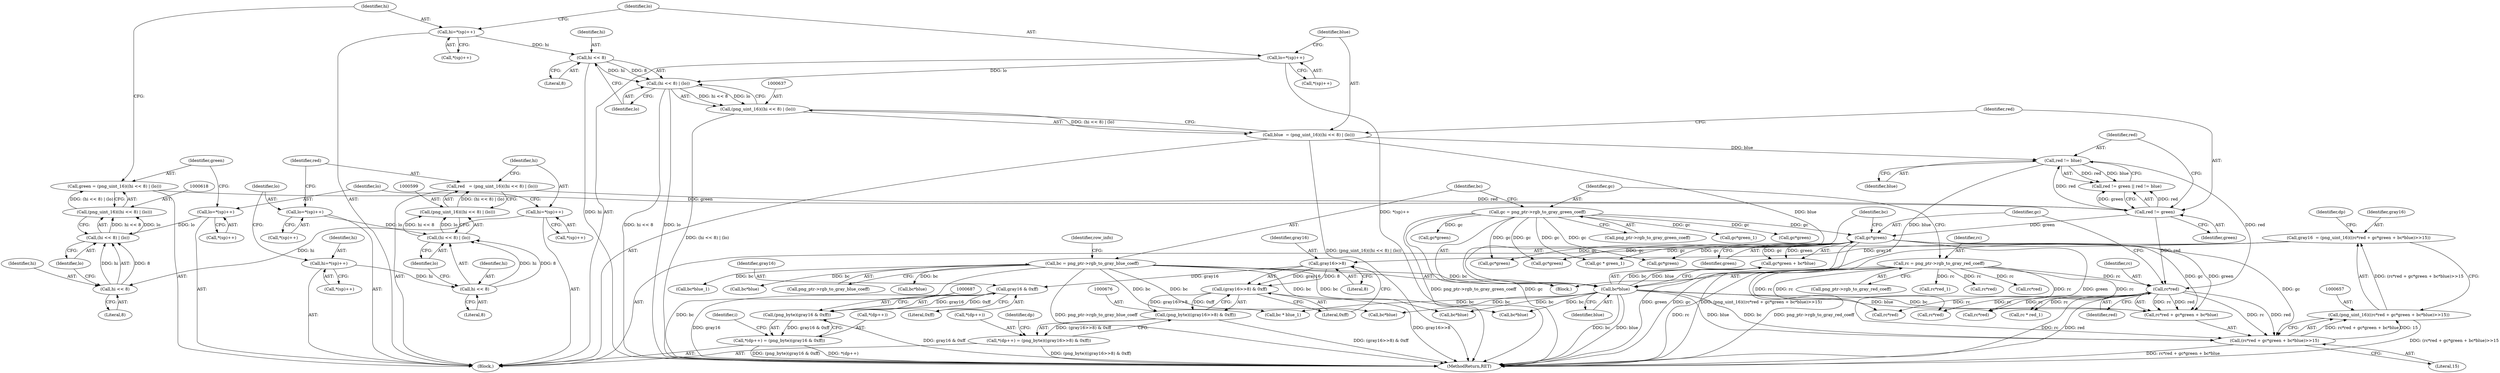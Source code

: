 digraph "0_Chrome_7f3d85b096f66870a15b37c2f40b219b2e292693_9@integer" {
"1000654" [label="(Call,gray16  = (png_uint_16)((rc*red + gc*green + bc*blue)>>15))"];
"1000656" [label="(Call,(png_uint_16)((rc*red + gc*green + bc*blue)>>15))"];
"1000658" [label="(Call,(rc*red + gc*green + bc*blue)>>15)"];
"1000660" [label="(Call,rc*red)"];
"1000127" [label="(Call,rc = png_ptr->rgb_to_gray_red_coeff)"];
"1000645" [label="(Call,red != green)"];
"1000596" [label="(Call,red   = (png_uint_16)((hi << 8) | (lo)))"];
"1000598" [label="(Call,(png_uint_16)((hi << 8) | (lo)))"];
"1000600" [label="(Call,(hi << 8) | (lo))"];
"1000601" [label="(Call,hi << 8)"];
"1000586" [label="(Call,hi=*(sp)++)"];
"1000591" [label="(Call,lo=*(sp)++)"];
"1000615" [label="(Call,green = (png_uint_16)((hi << 8) | (lo)))"];
"1000617" [label="(Call,(png_uint_16)((hi << 8) | (lo)))"];
"1000619" [label="(Call,(hi << 8) | (lo))"];
"1000620" [label="(Call,hi << 8)"];
"1000605" [label="(Call,hi=*(sp)++)"];
"1000610" [label="(Call,lo=*(sp)++)"];
"1000648" [label="(Call,red != blue)"];
"1000634" [label="(Call,blue  = (png_uint_16)((hi << 8) | (lo)))"];
"1000636" [label="(Call,(png_uint_16)((hi << 8) | (lo)))"];
"1000638" [label="(Call,(hi << 8) | (lo))"];
"1000639" [label="(Call,hi << 8)"];
"1000624" [label="(Call,hi=*(sp)++)"];
"1000629" [label="(Call,lo=*(sp)++)"];
"1000664" [label="(Call,gc*green)"];
"1000133" [label="(Call,gc = png_ptr->rgb_to_gray_green_coeff)"];
"1000667" [label="(Call,bc*blue)"];
"1000139" [label="(Call,bc = png_ptr->rgb_to_gray_blue_coeff)"];
"1000678" [label="(Call,gray16>>8)"];
"1000677" [label="(Call,(gray16>>8) & 0xff)"];
"1000675" [label="(Call,(png_byte)((gray16>>8) & 0xff))"];
"1000671" [label="(Call,*(dp++) = (png_byte)((gray16>>8) & 0xff))"];
"1000688" [label="(Call,gray16 & 0xff)"];
"1000686" [label="(Call,(png_byte)(gray16 & 0xff))"];
"1000682" [label="(Call,*(dp++) = (png_byte)(gray16 & 0xff))"];
"1000509" [label="(Call,rc*red_1)"];
"1000326" [label="(Call,bc*blue)"];
"1000128" [label="(Identifier,rc)"];
"1000862" [label="(Call,rc*red)"];
"1000646" [label="(Identifier,red)"];
"1000866" [label="(Call,gc*green)"];
"1000681" [label="(Literal,0xff)"];
"1000610" [label="(Call,lo=*(sp)++)"];
"1000661" [label="(Identifier,rc)"];
"1000141" [label="(Call,png_ptr->rgb_to_gray_blue_coeff)"];
"1000671" [label="(Call,*(dp++) = (png_byte)((gray16>>8) & 0xff))"];
"1000688" [label="(Call,gray16 & 0xff)"];
"1000636" [label="(Call,(png_uint_16)((hi << 8) | (lo)))"];
"1000591" [label="(Call,lo=*(sp)++)"];
"1001208" [label="(Call,gc*green)"];
"1001211" [label="(Call,bc*blue)"];
"1000664" [label="(Call,gc*green)"];
"1000678" [label="(Call,gray16>>8)"];
"1000635" [label="(Identifier,blue)"];
"1000690" [label="(Literal,0xff)"];
"1000592" [label="(Identifier,lo)"];
"1000587" [label="(Identifier,hi)"];
"1000241" [label="(Call,rc*red)"];
"1000634" [label="(Call,blue  = (png_uint_16)((hi << 8) | (lo)))"];
"1000578" [label="(Identifier,i)"];
"1000639" [label="(Call,hi << 8)"];
"1000647" [label="(Identifier,green)"];
"1000669" [label="(Identifier,blue)"];
"1001204" [label="(Call,rc*red)"];
"1000675" [label="(Call,(png_byte)((gray16>>8) & 0xff))"];
"1001057" [label="(Call,bc * blue_1)"];
"1000685" [label="(Identifier,dp)"];
"1000791" [label="(Call,gc*green)"];
"1000683" [label="(Call,*(dp++))"];
"1000597" [label="(Identifier,red)"];
"1000319" [label="(Call,rc*red)"];
"1000649" [label="(Identifier,red)"];
"1000617" [label="(Call,(png_uint_16)((hi << 8) | (lo)))"];
"1000593" [label="(Call,*(sp)++)"];
"1000603" [label="(Literal,8)"];
"1000513" [label="(Call,gc*green_1)"];
"1000248" [label="(Call,bc*blue)"];
"1000605" [label="(Call,hi=*(sp)++)"];
"1000323" [label="(Call,gc*green)"];
"1000596" [label="(Call,red   = (png_uint_16)((hi << 8) | (lo)))"];
"1000626" [label="(Call,*(sp)++)"];
"1000787" [label="(Call,rc*red)"];
"1000650" [label="(Identifier,blue)"];
"1000672" [label="(Call,*(dp++))"];
"1000631" [label="(Call,*(sp)++)"];
"1000245" [label="(Call,gc*green)"];
"1000588" [label="(Call,*(sp)++)"];
"1000869" [label="(Call,bc*blue)"];
"1000619" [label="(Call,(hi << 8) | (lo))"];
"1000642" [label="(Identifier,lo)"];
"1000682" [label="(Call,*(dp++) = (png_byte)(gray16 & 0xff))"];
"1000644" [label="(Call,red != green || red != blue)"];
"1000607" [label="(Call,*(sp)++)"];
"1000670" [label="(Literal,15)"];
"1000624" [label="(Call,hi=*(sp)++)"];
"1000794" [label="(Call,bc*blue)"];
"1000648" [label="(Call,red != blue)"];
"1000677" [label="(Call,(gray16>>8) & 0xff)"];
"1000658" [label="(Call,(rc*red + gc*green + bc*blue)>>15)"];
"1000586" [label="(Call,hi=*(sp)++)"];
"1000602" [label="(Identifier,hi)"];
"1000622" [label="(Literal,8)"];
"1000666" [label="(Identifier,green)"];
"1000629" [label="(Call,lo=*(sp)++)"];
"1000600" [label="(Call,(hi << 8) | (lo))"];
"1000604" [label="(Identifier,lo)"];
"1001050" [label="(Call,rc * red_1)"];
"1000147" [label="(Identifier,row_info)"];
"1000656" [label="(Call,(png_uint_16)((rc*red + gc*green + bc*blue)>>15))"];
"1000621" [label="(Identifier,hi)"];
"1000611" [label="(Identifier,lo)"];
"1000133" [label="(Call,gc = png_ptr->rgb_to_gray_green_coeff)"];
"1000127" [label="(Call,rc = png_ptr->rgb_to_gray_red_coeff)"];
"1000623" [label="(Identifier,lo)"];
"1000655" [label="(Identifier,gray16)"];
"1000679" [label="(Identifier,gray16)"];
"1000665" [label="(Identifier,gc)"];
"1001285" [label="(MethodReturn,RET)"];
"1000134" [label="(Identifier,gc)"];
"1000689" [label="(Identifier,gray16)"];
"1000516" [label="(Call,bc*blue_1)"];
"1001054" [label="(Call,gc * green_1)"];
"1000601" [label="(Call,hi << 8)"];
"1000663" [label="(Call,gc*green + bc*blue)"];
"1000662" [label="(Identifier,red)"];
"1000686" [label="(Call,(png_byte)(gray16 & 0xff))"];
"1000579" [label="(Block,)"];
"1000680" [label="(Literal,8)"];
"1000612" [label="(Call,*(sp)++)"];
"1000667" [label="(Call,bc*blue)"];
"1000674" [label="(Identifier,dp)"];
"1000139" [label="(Call,bc = png_ptr->rgb_to_gray_blue_coeff)"];
"1000660" [label="(Call,rc*red)"];
"1000140" [label="(Identifier,bc)"];
"1000616" [label="(Identifier,green)"];
"1000135" [label="(Call,png_ptr->rgb_to_gray_green_coeff)"];
"1000129" [label="(Call,png_ptr->rgb_to_gray_red_coeff)"];
"1000638" [label="(Call,(hi << 8) | (lo))"];
"1000125" [label="(Block,)"];
"1000630" [label="(Identifier,lo)"];
"1000659" [label="(Call,rc*red + gc*green + bc*blue)"];
"1000645" [label="(Call,red != green)"];
"1000620" [label="(Call,hi << 8)"];
"1000654" [label="(Call,gray16  = (png_uint_16)((rc*red + gc*green + bc*blue)>>15))"];
"1000625" [label="(Identifier,hi)"];
"1000598" [label="(Call,(png_uint_16)((hi << 8) | (lo)))"];
"1000640" [label="(Identifier,hi)"];
"1000668" [label="(Identifier,bc)"];
"1000606" [label="(Identifier,hi)"];
"1000615" [label="(Call,green = (png_uint_16)((hi << 8) | (lo)))"];
"1000641" [label="(Literal,8)"];
"1000654" -> "1000579"  [label="AST: "];
"1000654" -> "1000656"  [label="CFG: "];
"1000655" -> "1000654"  [label="AST: "];
"1000656" -> "1000654"  [label="AST: "];
"1000674" -> "1000654"  [label="CFG: "];
"1000654" -> "1001285"  [label="DDG: (png_uint_16)((rc*red + gc*green + bc*blue)>>15)"];
"1000656" -> "1000654"  [label="DDG: (rc*red + gc*green + bc*blue)>>15"];
"1000654" -> "1000678"  [label="DDG: gray16"];
"1000656" -> "1000658"  [label="CFG: "];
"1000657" -> "1000656"  [label="AST: "];
"1000658" -> "1000656"  [label="AST: "];
"1000656" -> "1001285"  [label="DDG: (rc*red + gc*green + bc*blue)>>15"];
"1000658" -> "1000656"  [label="DDG: rc*red + gc*green + bc*blue"];
"1000658" -> "1000656"  [label="DDG: 15"];
"1000658" -> "1000670"  [label="CFG: "];
"1000659" -> "1000658"  [label="AST: "];
"1000670" -> "1000658"  [label="AST: "];
"1000658" -> "1001285"  [label="DDG: rc*red + gc*green + bc*blue"];
"1000660" -> "1000658"  [label="DDG: rc"];
"1000660" -> "1000658"  [label="DDG: red"];
"1000664" -> "1000658"  [label="DDG: gc"];
"1000664" -> "1000658"  [label="DDG: green"];
"1000667" -> "1000658"  [label="DDG: bc"];
"1000667" -> "1000658"  [label="DDG: blue"];
"1000660" -> "1000659"  [label="AST: "];
"1000660" -> "1000662"  [label="CFG: "];
"1000661" -> "1000660"  [label="AST: "];
"1000662" -> "1000660"  [label="AST: "];
"1000665" -> "1000660"  [label="CFG: "];
"1000660" -> "1001285"  [label="DDG: rc"];
"1000660" -> "1001285"  [label="DDG: red"];
"1000660" -> "1000659"  [label="DDG: rc"];
"1000660" -> "1000659"  [label="DDG: red"];
"1000127" -> "1000660"  [label="DDG: rc"];
"1000645" -> "1000660"  [label="DDG: red"];
"1000648" -> "1000660"  [label="DDG: red"];
"1000660" -> "1000787"  [label="DDG: rc"];
"1000660" -> "1000862"  [label="DDG: rc"];
"1000660" -> "1001050"  [label="DDG: rc"];
"1000660" -> "1001204"  [label="DDG: rc"];
"1000127" -> "1000125"  [label="AST: "];
"1000127" -> "1000129"  [label="CFG: "];
"1000128" -> "1000127"  [label="AST: "];
"1000129" -> "1000127"  [label="AST: "];
"1000134" -> "1000127"  [label="CFG: "];
"1000127" -> "1001285"  [label="DDG: png_ptr->rgb_to_gray_red_coeff"];
"1000127" -> "1001285"  [label="DDG: rc"];
"1000127" -> "1000241"  [label="DDG: rc"];
"1000127" -> "1000319"  [label="DDG: rc"];
"1000127" -> "1000509"  [label="DDG: rc"];
"1000127" -> "1000787"  [label="DDG: rc"];
"1000127" -> "1000862"  [label="DDG: rc"];
"1000127" -> "1001050"  [label="DDG: rc"];
"1000127" -> "1001204"  [label="DDG: rc"];
"1000645" -> "1000644"  [label="AST: "];
"1000645" -> "1000647"  [label="CFG: "];
"1000646" -> "1000645"  [label="AST: "];
"1000647" -> "1000645"  [label="AST: "];
"1000649" -> "1000645"  [label="CFG: "];
"1000644" -> "1000645"  [label="CFG: "];
"1000645" -> "1000644"  [label="DDG: red"];
"1000645" -> "1000644"  [label="DDG: green"];
"1000596" -> "1000645"  [label="DDG: red"];
"1000615" -> "1000645"  [label="DDG: green"];
"1000645" -> "1000648"  [label="DDG: red"];
"1000645" -> "1000664"  [label="DDG: green"];
"1000596" -> "1000579"  [label="AST: "];
"1000596" -> "1000598"  [label="CFG: "];
"1000597" -> "1000596"  [label="AST: "];
"1000598" -> "1000596"  [label="AST: "];
"1000606" -> "1000596"  [label="CFG: "];
"1000598" -> "1000596"  [label="DDG: (hi << 8) | (lo)"];
"1000598" -> "1000600"  [label="CFG: "];
"1000599" -> "1000598"  [label="AST: "];
"1000600" -> "1000598"  [label="AST: "];
"1000600" -> "1000598"  [label="DDG: hi << 8"];
"1000600" -> "1000598"  [label="DDG: lo"];
"1000600" -> "1000604"  [label="CFG: "];
"1000601" -> "1000600"  [label="AST: "];
"1000604" -> "1000600"  [label="AST: "];
"1000601" -> "1000600"  [label="DDG: hi"];
"1000601" -> "1000600"  [label="DDG: 8"];
"1000591" -> "1000600"  [label="DDG: lo"];
"1000601" -> "1000603"  [label="CFG: "];
"1000602" -> "1000601"  [label="AST: "];
"1000603" -> "1000601"  [label="AST: "];
"1000604" -> "1000601"  [label="CFG: "];
"1000586" -> "1000601"  [label="DDG: hi"];
"1000586" -> "1000579"  [label="AST: "];
"1000586" -> "1000588"  [label="CFG: "];
"1000587" -> "1000586"  [label="AST: "];
"1000588" -> "1000586"  [label="AST: "];
"1000592" -> "1000586"  [label="CFG: "];
"1000591" -> "1000579"  [label="AST: "];
"1000591" -> "1000593"  [label="CFG: "];
"1000592" -> "1000591"  [label="AST: "];
"1000593" -> "1000591"  [label="AST: "];
"1000597" -> "1000591"  [label="CFG: "];
"1000615" -> "1000579"  [label="AST: "];
"1000615" -> "1000617"  [label="CFG: "];
"1000616" -> "1000615"  [label="AST: "];
"1000617" -> "1000615"  [label="AST: "];
"1000625" -> "1000615"  [label="CFG: "];
"1000617" -> "1000615"  [label="DDG: (hi << 8) | (lo)"];
"1000617" -> "1000619"  [label="CFG: "];
"1000618" -> "1000617"  [label="AST: "];
"1000619" -> "1000617"  [label="AST: "];
"1000619" -> "1000617"  [label="DDG: hi << 8"];
"1000619" -> "1000617"  [label="DDG: lo"];
"1000619" -> "1000623"  [label="CFG: "];
"1000620" -> "1000619"  [label="AST: "];
"1000623" -> "1000619"  [label="AST: "];
"1000620" -> "1000619"  [label="DDG: hi"];
"1000620" -> "1000619"  [label="DDG: 8"];
"1000610" -> "1000619"  [label="DDG: lo"];
"1000620" -> "1000622"  [label="CFG: "];
"1000621" -> "1000620"  [label="AST: "];
"1000622" -> "1000620"  [label="AST: "];
"1000623" -> "1000620"  [label="CFG: "];
"1000605" -> "1000620"  [label="DDG: hi"];
"1000605" -> "1000579"  [label="AST: "];
"1000605" -> "1000607"  [label="CFG: "];
"1000606" -> "1000605"  [label="AST: "];
"1000607" -> "1000605"  [label="AST: "];
"1000611" -> "1000605"  [label="CFG: "];
"1000610" -> "1000579"  [label="AST: "];
"1000610" -> "1000612"  [label="CFG: "];
"1000611" -> "1000610"  [label="AST: "];
"1000612" -> "1000610"  [label="AST: "];
"1000616" -> "1000610"  [label="CFG: "];
"1000648" -> "1000644"  [label="AST: "];
"1000648" -> "1000650"  [label="CFG: "];
"1000649" -> "1000648"  [label="AST: "];
"1000650" -> "1000648"  [label="AST: "];
"1000644" -> "1000648"  [label="CFG: "];
"1000648" -> "1000644"  [label="DDG: red"];
"1000648" -> "1000644"  [label="DDG: blue"];
"1000634" -> "1000648"  [label="DDG: blue"];
"1000648" -> "1000667"  [label="DDG: blue"];
"1000634" -> "1000579"  [label="AST: "];
"1000634" -> "1000636"  [label="CFG: "];
"1000635" -> "1000634"  [label="AST: "];
"1000636" -> "1000634"  [label="AST: "];
"1000646" -> "1000634"  [label="CFG: "];
"1000634" -> "1001285"  [label="DDG: (png_uint_16)((hi << 8) | (lo))"];
"1000636" -> "1000634"  [label="DDG: (hi << 8) | (lo)"];
"1000634" -> "1000667"  [label="DDG: blue"];
"1000636" -> "1000638"  [label="CFG: "];
"1000637" -> "1000636"  [label="AST: "];
"1000638" -> "1000636"  [label="AST: "];
"1000636" -> "1001285"  [label="DDG: (hi << 8) | (lo)"];
"1000638" -> "1000636"  [label="DDG: hi << 8"];
"1000638" -> "1000636"  [label="DDG: lo"];
"1000638" -> "1000642"  [label="CFG: "];
"1000639" -> "1000638"  [label="AST: "];
"1000642" -> "1000638"  [label="AST: "];
"1000638" -> "1001285"  [label="DDG: hi << 8"];
"1000638" -> "1001285"  [label="DDG: lo"];
"1000639" -> "1000638"  [label="DDG: hi"];
"1000639" -> "1000638"  [label="DDG: 8"];
"1000629" -> "1000638"  [label="DDG: lo"];
"1000639" -> "1000641"  [label="CFG: "];
"1000640" -> "1000639"  [label="AST: "];
"1000641" -> "1000639"  [label="AST: "];
"1000642" -> "1000639"  [label="CFG: "];
"1000639" -> "1001285"  [label="DDG: hi"];
"1000624" -> "1000639"  [label="DDG: hi"];
"1000624" -> "1000579"  [label="AST: "];
"1000624" -> "1000626"  [label="CFG: "];
"1000625" -> "1000624"  [label="AST: "];
"1000626" -> "1000624"  [label="AST: "];
"1000630" -> "1000624"  [label="CFG: "];
"1000629" -> "1000579"  [label="AST: "];
"1000629" -> "1000631"  [label="CFG: "];
"1000630" -> "1000629"  [label="AST: "];
"1000631" -> "1000629"  [label="AST: "];
"1000635" -> "1000629"  [label="CFG: "];
"1000629" -> "1001285"  [label="DDG: *(sp)++"];
"1000664" -> "1000663"  [label="AST: "];
"1000664" -> "1000666"  [label="CFG: "];
"1000665" -> "1000664"  [label="AST: "];
"1000666" -> "1000664"  [label="AST: "];
"1000668" -> "1000664"  [label="CFG: "];
"1000664" -> "1001285"  [label="DDG: green"];
"1000664" -> "1001285"  [label="DDG: gc"];
"1000664" -> "1000659"  [label="DDG: gc"];
"1000664" -> "1000659"  [label="DDG: green"];
"1000664" -> "1000663"  [label="DDG: gc"];
"1000664" -> "1000663"  [label="DDG: green"];
"1000133" -> "1000664"  [label="DDG: gc"];
"1000664" -> "1000791"  [label="DDG: gc"];
"1000664" -> "1000866"  [label="DDG: gc"];
"1000664" -> "1001054"  [label="DDG: gc"];
"1000664" -> "1001208"  [label="DDG: gc"];
"1000133" -> "1000125"  [label="AST: "];
"1000133" -> "1000135"  [label="CFG: "];
"1000134" -> "1000133"  [label="AST: "];
"1000135" -> "1000133"  [label="AST: "];
"1000140" -> "1000133"  [label="CFG: "];
"1000133" -> "1001285"  [label="DDG: gc"];
"1000133" -> "1001285"  [label="DDG: png_ptr->rgb_to_gray_green_coeff"];
"1000133" -> "1000245"  [label="DDG: gc"];
"1000133" -> "1000323"  [label="DDG: gc"];
"1000133" -> "1000513"  [label="DDG: gc"];
"1000133" -> "1000791"  [label="DDG: gc"];
"1000133" -> "1000866"  [label="DDG: gc"];
"1000133" -> "1001054"  [label="DDG: gc"];
"1000133" -> "1001208"  [label="DDG: gc"];
"1000667" -> "1000663"  [label="AST: "];
"1000667" -> "1000669"  [label="CFG: "];
"1000668" -> "1000667"  [label="AST: "];
"1000669" -> "1000667"  [label="AST: "];
"1000663" -> "1000667"  [label="CFG: "];
"1000667" -> "1001285"  [label="DDG: bc"];
"1000667" -> "1001285"  [label="DDG: blue"];
"1000667" -> "1000659"  [label="DDG: bc"];
"1000667" -> "1000659"  [label="DDG: blue"];
"1000667" -> "1000663"  [label="DDG: bc"];
"1000667" -> "1000663"  [label="DDG: blue"];
"1000139" -> "1000667"  [label="DDG: bc"];
"1000667" -> "1000794"  [label="DDG: bc"];
"1000667" -> "1000869"  [label="DDG: bc"];
"1000667" -> "1001057"  [label="DDG: bc"];
"1000667" -> "1001211"  [label="DDG: bc"];
"1000139" -> "1000125"  [label="AST: "];
"1000139" -> "1000141"  [label="CFG: "];
"1000140" -> "1000139"  [label="AST: "];
"1000141" -> "1000139"  [label="AST: "];
"1000147" -> "1000139"  [label="CFG: "];
"1000139" -> "1001285"  [label="DDG: png_ptr->rgb_to_gray_blue_coeff"];
"1000139" -> "1001285"  [label="DDG: bc"];
"1000139" -> "1000248"  [label="DDG: bc"];
"1000139" -> "1000326"  [label="DDG: bc"];
"1000139" -> "1000516"  [label="DDG: bc"];
"1000139" -> "1000794"  [label="DDG: bc"];
"1000139" -> "1000869"  [label="DDG: bc"];
"1000139" -> "1001057"  [label="DDG: bc"];
"1000139" -> "1001211"  [label="DDG: bc"];
"1000678" -> "1000677"  [label="AST: "];
"1000678" -> "1000680"  [label="CFG: "];
"1000679" -> "1000678"  [label="AST: "];
"1000680" -> "1000678"  [label="AST: "];
"1000681" -> "1000678"  [label="CFG: "];
"1000678" -> "1000677"  [label="DDG: gray16"];
"1000678" -> "1000677"  [label="DDG: 8"];
"1000678" -> "1000688"  [label="DDG: gray16"];
"1000677" -> "1000675"  [label="AST: "];
"1000677" -> "1000681"  [label="CFG: "];
"1000681" -> "1000677"  [label="AST: "];
"1000675" -> "1000677"  [label="CFG: "];
"1000677" -> "1001285"  [label="DDG: gray16>>8"];
"1000677" -> "1000675"  [label="DDG: gray16>>8"];
"1000677" -> "1000675"  [label="DDG: 0xff"];
"1000675" -> "1000671"  [label="AST: "];
"1000676" -> "1000675"  [label="AST: "];
"1000671" -> "1000675"  [label="CFG: "];
"1000675" -> "1001285"  [label="DDG: (gray16>>8) & 0xff"];
"1000675" -> "1000671"  [label="DDG: (gray16>>8) & 0xff"];
"1000671" -> "1000579"  [label="AST: "];
"1000672" -> "1000671"  [label="AST: "];
"1000685" -> "1000671"  [label="CFG: "];
"1000671" -> "1001285"  [label="DDG: (png_byte)((gray16>>8) & 0xff)"];
"1000688" -> "1000686"  [label="AST: "];
"1000688" -> "1000690"  [label="CFG: "];
"1000689" -> "1000688"  [label="AST: "];
"1000690" -> "1000688"  [label="AST: "];
"1000686" -> "1000688"  [label="CFG: "];
"1000688" -> "1001285"  [label="DDG: gray16"];
"1000688" -> "1000686"  [label="DDG: gray16"];
"1000688" -> "1000686"  [label="DDG: 0xff"];
"1000686" -> "1000682"  [label="AST: "];
"1000687" -> "1000686"  [label="AST: "];
"1000682" -> "1000686"  [label="CFG: "];
"1000686" -> "1001285"  [label="DDG: gray16 & 0xff"];
"1000686" -> "1000682"  [label="DDG: gray16 & 0xff"];
"1000682" -> "1000579"  [label="AST: "];
"1000683" -> "1000682"  [label="AST: "];
"1000578" -> "1000682"  [label="CFG: "];
"1000682" -> "1001285"  [label="DDG: *(dp++)"];
"1000682" -> "1001285"  [label="DDG: (png_byte)(gray16 & 0xff)"];
}
